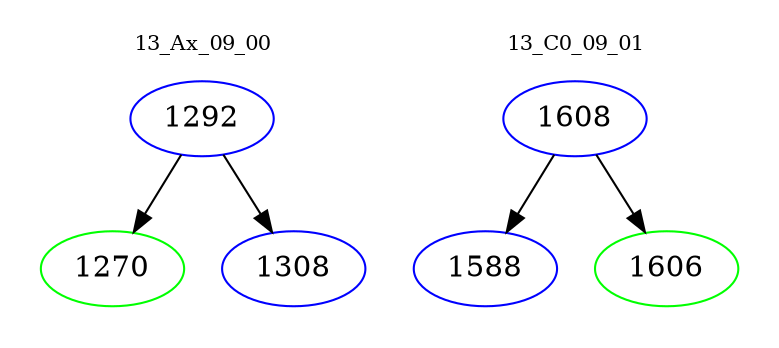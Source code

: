 digraph{
subgraph cluster_0 {
color = white
label = "13_Ax_09_00";
fontsize=10;
T0_1292 [label="1292", color="blue"]
T0_1292 -> T0_1270 [color="black"]
T0_1270 [label="1270", color="green"]
T0_1292 -> T0_1308 [color="black"]
T0_1308 [label="1308", color="blue"]
}
subgraph cluster_1 {
color = white
label = "13_C0_09_01";
fontsize=10;
T1_1608 [label="1608", color="blue"]
T1_1608 -> T1_1588 [color="black"]
T1_1588 [label="1588", color="blue"]
T1_1608 -> T1_1606 [color="black"]
T1_1606 [label="1606", color="green"]
}
}
